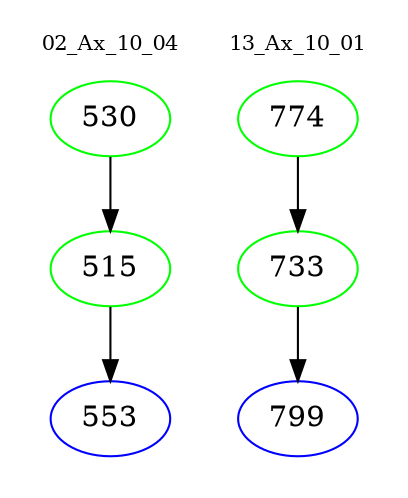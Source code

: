 digraph{
subgraph cluster_0 {
color = white
label = "02_Ax_10_04";
fontsize=10;
T0_530 [label="530", color="green"]
T0_530 -> T0_515 [color="black"]
T0_515 [label="515", color="green"]
T0_515 -> T0_553 [color="black"]
T0_553 [label="553", color="blue"]
}
subgraph cluster_1 {
color = white
label = "13_Ax_10_01";
fontsize=10;
T1_774 [label="774", color="green"]
T1_774 -> T1_733 [color="black"]
T1_733 [label="733", color="green"]
T1_733 -> T1_799 [color="black"]
T1_799 [label="799", color="blue"]
}
}
